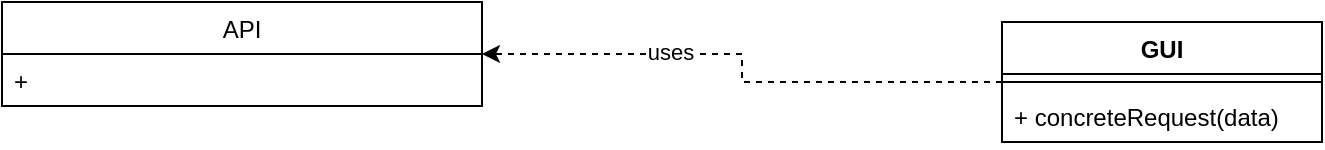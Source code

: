<mxfile version="20.5.3" type="embed"><diagram id="23iRSUPoRavnBvh4doch" name="Page-1"><mxGraphModel dx="1646" dy="1118" grid="1" gridSize="10" guides="1" tooltips="1" connect="1" arrows="1" fold="1" page="1" pageScale="1" pageWidth="827" pageHeight="1169" math="0" shadow="0"><root><mxCell id="0"/><mxCell id="1" parent="0"/><mxCell id="2" value="API" style="swimlane;fontStyle=0;childLayout=stackLayout;horizontal=1;startSize=26;fillColor=none;horizontalStack=0;resizeParent=1;resizeParentMax=0;resizeLast=0;collapsible=1;marginBottom=0;" parent="1" vertex="1"><mxGeometry x="40" y="40" width="240" height="52" as="geometry"/></mxCell><mxCell id="3" value="+ " style="text;strokeColor=none;fillColor=none;align=left;verticalAlign=top;spacingLeft=4;spacingRight=4;overflow=hidden;rotatable=0;points=[[0,0.5],[1,0.5]];portConstraint=eastwest;" parent="2" vertex="1"><mxGeometry y="26" width="240" height="26" as="geometry"/></mxCell><mxCell id="10" style="edgeStyle=orthogonalEdgeStyle;rounded=0;orthogonalLoop=1;jettySize=auto;html=1;dashed=1;" edge="1" parent="1" source="6" target="2"><mxGeometry relative="1" as="geometry"/></mxCell><mxCell id="11" value="uses" style="edgeLabel;html=1;align=center;verticalAlign=middle;resizable=0;points=[];" vertex="1" connectable="0" parent="10"><mxGeometry x="0.314" y="-1" relative="1" as="geometry"><mxPoint as="offset"/></mxGeometry></mxCell><mxCell id="6" value="GUI" style="swimlane;fontStyle=1;align=center;verticalAlign=top;childLayout=stackLayout;horizontal=1;startSize=26;horizontalStack=0;resizeParent=1;resizeParentMax=0;resizeLast=0;collapsible=1;marginBottom=0;" parent="1" vertex="1"><mxGeometry x="540" y="50" width="160" height="60" as="geometry"/></mxCell><mxCell id="8" value="" style="line;strokeWidth=1;fillColor=none;align=left;verticalAlign=middle;spacingTop=-1;spacingLeft=3;spacingRight=3;rotatable=0;labelPosition=right;points=[];portConstraint=eastwest;strokeColor=inherit;" parent="6" vertex="1"><mxGeometry y="26" width="160" height="8" as="geometry"/></mxCell><mxCell id="9" value="+ concreteRequest(data)" style="text;strokeColor=none;fillColor=none;align=left;verticalAlign=top;spacingLeft=4;spacingRight=4;overflow=hidden;rotatable=0;points=[[0,0.5],[1,0.5]];portConstraint=eastwest;" parent="6" vertex="1"><mxGeometry y="34" width="160" height="26" as="geometry"/></mxCell></root></mxGraphModel></diagram></mxfile>